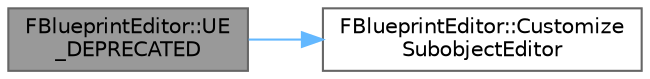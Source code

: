 digraph "FBlueprintEditor::UE_DEPRECATED"
{
 // INTERACTIVE_SVG=YES
 // LATEX_PDF_SIZE
  bgcolor="transparent";
  edge [fontname=Helvetica,fontsize=10,labelfontname=Helvetica,labelfontsize=10];
  node [fontname=Helvetica,fontsize=10,shape=box,height=0.2,width=0.4];
  rankdir="LR";
  Node1 [id="Node000001",label="FBlueprintEditor::UE\l_DEPRECATED",height=0.2,width=0.4,color="gray40", fillcolor="grey60", style="filled", fontcolor="black",tooltip=" "];
  Node1 -> Node2 [id="edge1_Node000001_Node000002",color="steelblue1",style="solid",tooltip=" "];
  Node2 [id="Node000002",label="FBlueprintEditor::Customize\lSubobjectEditor",height=0.2,width=0.4,color="grey40", fillcolor="white", style="filled",URL="$dd/d29/classFBlueprintEditor.html#a21f051ba13af96e2b92bc16d48b2b4a2",tooltip="Check to see if we can customize the subobject editor for the passed-in scene component."];
}
